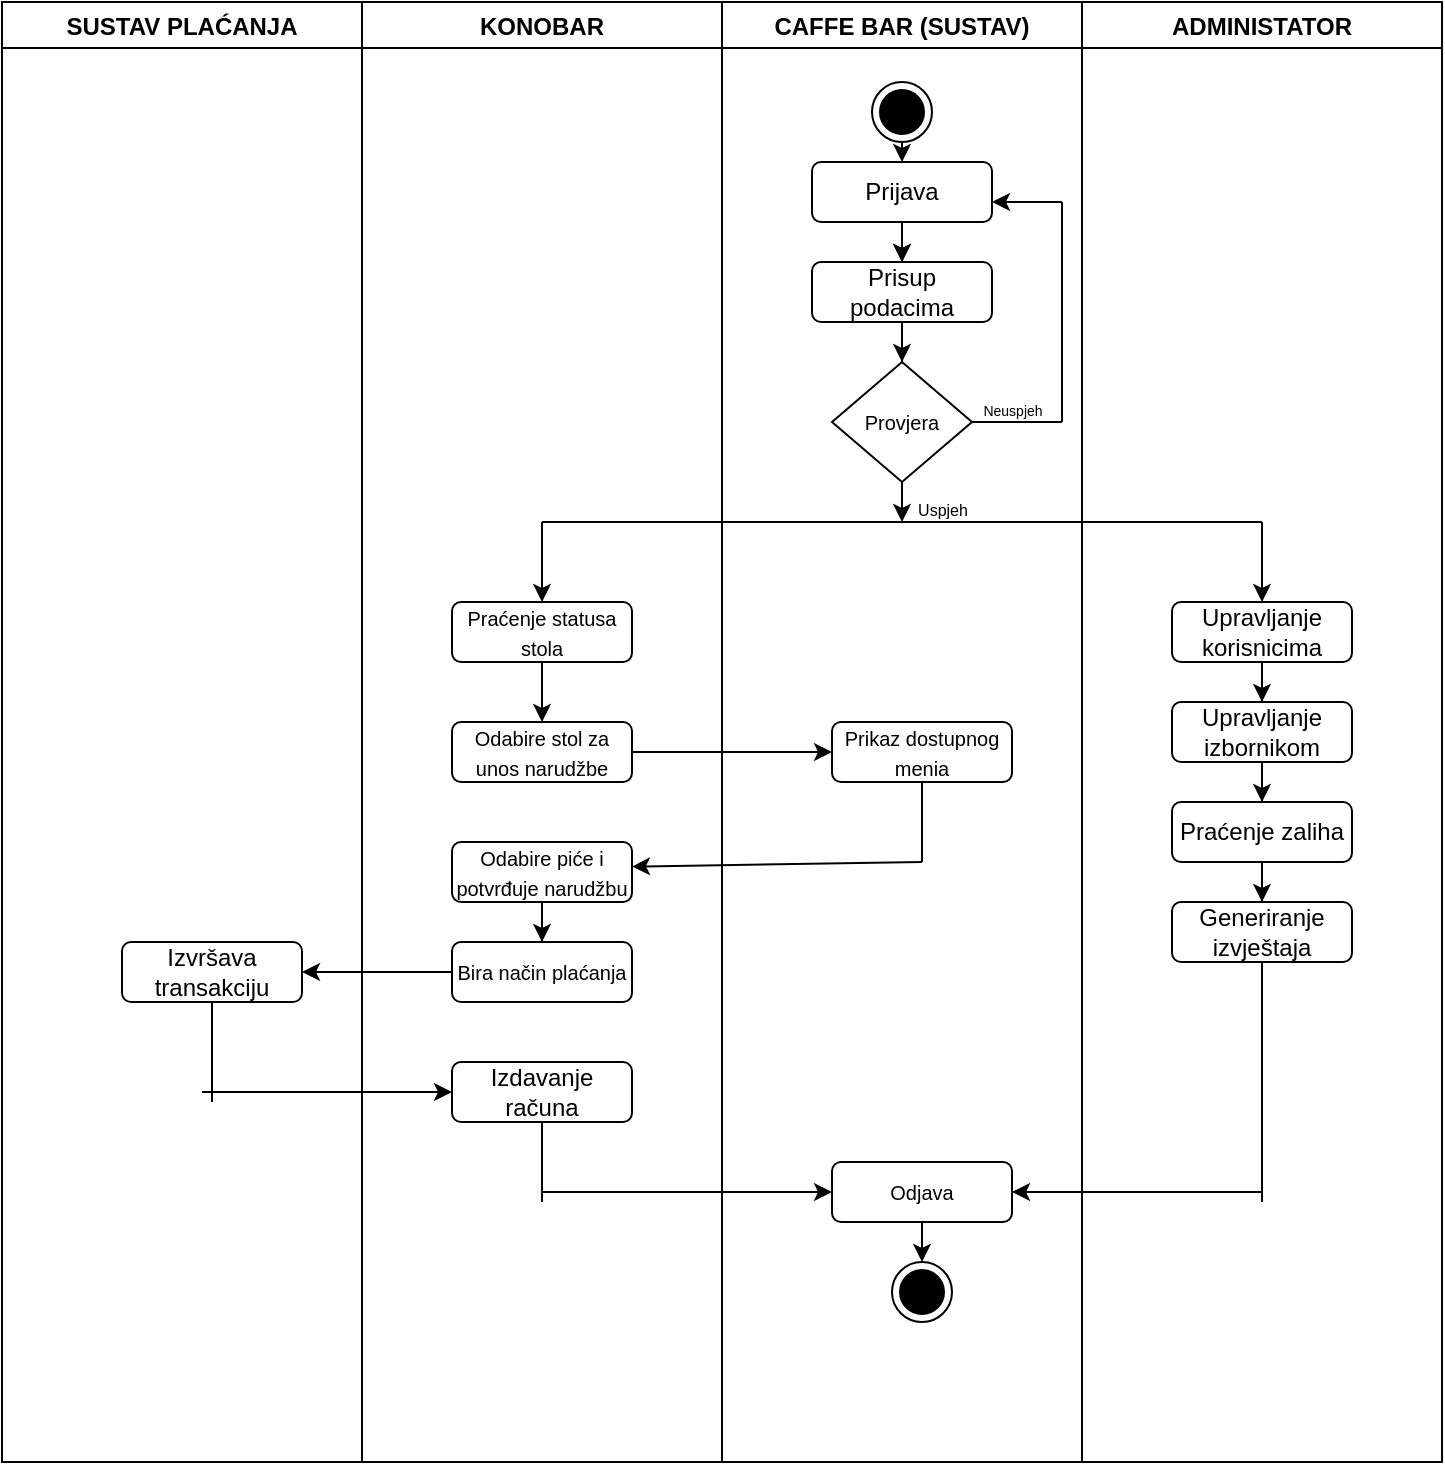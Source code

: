 <mxfile version="24.7.7">
  <diagram name="Page-1" id="__Fm8rCStfu-tuODxvKF">
    <mxGraphModel dx="1500" dy="746" grid="1" gridSize="10" guides="1" tooltips="1" connect="1" arrows="1" fold="1" page="1" pageScale="1" pageWidth="827" pageHeight="1169" math="0" shadow="0">
      <root>
        <mxCell id="0" />
        <mxCell id="1" parent="0" />
        <mxCell id="GnEq7Ew2ZkEFzDZ6z9yR-1" value="SUSTAV PLAĆANJA" style="swimlane;" vertex="1" parent="1">
          <mxGeometry x="90" y="40" width="180" height="730" as="geometry" />
        </mxCell>
        <mxCell id="GnEq7Ew2ZkEFzDZ6z9yR-2" value="KONOBAR" style="swimlane;" vertex="1" parent="1">
          <mxGeometry x="270" y="40" width="180" height="730" as="geometry" />
        </mxCell>
        <mxCell id="GnEq7Ew2ZkEFzDZ6z9yR-33" value="&lt;font size=&quot;1&quot;&gt;Odabire stol za unos narudžbe&lt;/font&gt;" style="rounded=1;whiteSpace=wrap;html=1;" vertex="1" parent="GnEq7Ew2ZkEFzDZ6z9yR-2">
          <mxGeometry x="45" y="360" width="90" height="30" as="geometry" />
        </mxCell>
        <mxCell id="GnEq7Ew2ZkEFzDZ6z9yR-43" value="" style="edgeStyle=orthogonalEdgeStyle;rounded=0;orthogonalLoop=1;jettySize=auto;html=1;" edge="1" parent="GnEq7Ew2ZkEFzDZ6z9yR-2" source="GnEq7Ew2ZkEFzDZ6z9yR-36" target="GnEq7Ew2ZkEFzDZ6z9yR-42">
          <mxGeometry relative="1" as="geometry" />
        </mxCell>
        <mxCell id="GnEq7Ew2ZkEFzDZ6z9yR-36" value="&lt;font size=&quot;1&quot;&gt;Odabire piće i potvrđuje narudžbu&lt;/font&gt;" style="rounded=1;whiteSpace=wrap;html=1;" vertex="1" parent="GnEq7Ew2ZkEFzDZ6z9yR-2">
          <mxGeometry x="45" y="420" width="90" height="30" as="geometry" />
        </mxCell>
        <mxCell id="GnEq7Ew2ZkEFzDZ6z9yR-42" value="&lt;font size=&quot;1&quot;&gt;Bira način plaćanja&lt;/font&gt;" style="rounded=1;whiteSpace=wrap;html=1;" vertex="1" parent="GnEq7Ew2ZkEFzDZ6z9yR-2">
          <mxGeometry x="45" y="470" width="90" height="30" as="geometry" />
        </mxCell>
        <mxCell id="GnEq7Ew2ZkEFzDZ6z9yR-47" value="Izdavanje računa" style="rounded=1;whiteSpace=wrap;html=1;" vertex="1" parent="GnEq7Ew2ZkEFzDZ6z9yR-2">
          <mxGeometry x="45" y="530" width="90" height="30" as="geometry" />
        </mxCell>
        <mxCell id="GnEq7Ew2ZkEFzDZ6z9yR-86" value="" style="endArrow=classic;html=1;rounded=0;entryX=1.025;entryY=0.41;entryDx=0;entryDy=0;entryPerimeter=0;" edge="1" parent="GnEq7Ew2ZkEFzDZ6z9yR-2">
          <mxGeometry width="50" height="50" relative="1" as="geometry">
            <mxPoint x="280" y="430" as="sourcePoint" />
            <mxPoint x="135" y="432.3" as="targetPoint" />
          </mxGeometry>
        </mxCell>
        <mxCell id="GnEq7Ew2ZkEFzDZ6z9yR-88" value="" style="endArrow=classic;html=1;rounded=0;" edge="1" parent="GnEq7Ew2ZkEFzDZ6z9yR-2">
          <mxGeometry width="50" height="50" relative="1" as="geometry">
            <mxPoint x="-80" y="545" as="sourcePoint" />
            <mxPoint x="45" y="545" as="targetPoint" />
          </mxGeometry>
        </mxCell>
        <mxCell id="GnEq7Ew2ZkEFzDZ6z9yR-103" value="" style="endArrow=classic;html=1;rounded=0;entryX=0;entryY=0.5;entryDx=0;entryDy=0;" edge="1" parent="GnEq7Ew2ZkEFzDZ6z9yR-2" target="GnEq7Ew2ZkEFzDZ6z9yR-97">
          <mxGeometry width="50" height="50" relative="1" as="geometry">
            <mxPoint x="90" y="595" as="sourcePoint" />
            <mxPoint x="170" y="570" as="targetPoint" />
          </mxGeometry>
        </mxCell>
        <mxCell id="GnEq7Ew2ZkEFzDZ6z9yR-4" value="CAFFE BAR (SUSTAV)" style="swimlane;" vertex="1" parent="1">
          <mxGeometry x="450" y="40" width="180" height="730" as="geometry" />
        </mxCell>
        <mxCell id="GnEq7Ew2ZkEFzDZ6z9yR-19" value="" style="edgeStyle=orthogonalEdgeStyle;rounded=0;orthogonalLoop=1;jettySize=auto;html=1;" edge="1" parent="GnEq7Ew2ZkEFzDZ6z9yR-4" source="GnEq7Ew2ZkEFzDZ6z9yR-14" target="GnEq7Ew2ZkEFzDZ6z9yR-16">
          <mxGeometry relative="1" as="geometry" />
        </mxCell>
        <mxCell id="GnEq7Ew2ZkEFzDZ6z9yR-9" value="" style="ellipse;html=1;shape=endState;fillColor=strokeColor;" vertex="1" parent="GnEq7Ew2ZkEFzDZ6z9yR-4">
          <mxGeometry x="85" y="630" width="30" height="30" as="geometry" />
        </mxCell>
        <mxCell id="GnEq7Ew2ZkEFzDZ6z9yR-13" value="&lt;span style=&quot;font-size: 10px;&quot;&gt;Provjera&lt;/span&gt;" style="rhombus;whiteSpace=wrap;html=1;" vertex="1" parent="GnEq7Ew2ZkEFzDZ6z9yR-4">
          <mxGeometry x="55" y="180" width="70" height="60" as="geometry" />
        </mxCell>
        <mxCell id="GnEq7Ew2ZkEFzDZ6z9yR-17" value="" style="edgeStyle=orthogonalEdgeStyle;rounded=0;orthogonalLoop=1;jettySize=auto;html=1;" edge="1" parent="GnEq7Ew2ZkEFzDZ6z9yR-4" source="GnEq7Ew2ZkEFzDZ6z9yR-14" target="GnEq7Ew2ZkEFzDZ6z9yR-16">
          <mxGeometry relative="1" as="geometry" />
        </mxCell>
        <mxCell id="GnEq7Ew2ZkEFzDZ6z9yR-18" value="" style="edgeStyle=orthogonalEdgeStyle;rounded=0;orthogonalLoop=1;jettySize=auto;html=1;" edge="1" parent="GnEq7Ew2ZkEFzDZ6z9yR-4" source="GnEq7Ew2ZkEFzDZ6z9yR-16" target="GnEq7Ew2ZkEFzDZ6z9yR-13">
          <mxGeometry relative="1" as="geometry" />
        </mxCell>
        <mxCell id="GnEq7Ew2ZkEFzDZ6z9yR-16" value="Prisup podacima" style="rounded=1;whiteSpace=wrap;html=1;" vertex="1" parent="GnEq7Ew2ZkEFzDZ6z9yR-4">
          <mxGeometry x="45" y="130" width="90" height="30" as="geometry" />
        </mxCell>
        <mxCell id="GnEq7Ew2ZkEFzDZ6z9yR-14" value="Prijava" style="rounded=1;whiteSpace=wrap;html=1;" vertex="1" parent="GnEq7Ew2ZkEFzDZ6z9yR-4">
          <mxGeometry x="45" y="80" width="90" height="30" as="geometry" />
        </mxCell>
        <mxCell id="GnEq7Ew2ZkEFzDZ6z9yR-26" value="&lt;font style=&quot;font-size: 7px;&quot;&gt;Neuspjeh&lt;/font&gt;" style="text;html=1;align=center;verticalAlign=middle;resizable=0;points=[];autosize=1;strokeColor=none;fillColor=none;" vertex="1" parent="GnEq7Ew2ZkEFzDZ6z9yR-4">
          <mxGeometry x="120" y="188" width="50" height="30" as="geometry" />
        </mxCell>
        <mxCell id="GnEq7Ew2ZkEFzDZ6z9yR-29" value="" style="endArrow=classic;html=1;rounded=0;" edge="1" parent="GnEq7Ew2ZkEFzDZ6z9yR-4">
          <mxGeometry width="50" height="50" relative="1" as="geometry">
            <mxPoint x="170" y="100" as="sourcePoint" />
            <mxPoint x="135" y="100" as="targetPoint" />
          </mxGeometry>
        </mxCell>
        <mxCell id="GnEq7Ew2ZkEFzDZ6z9yR-77" value="&lt;font size=&quot;1&quot;&gt;Prikaz dostupnog menia&lt;/font&gt;" style="rounded=1;whiteSpace=wrap;html=1;" vertex="1" parent="GnEq7Ew2ZkEFzDZ6z9yR-4">
          <mxGeometry x="55" y="360" width="90" height="30" as="geometry" />
        </mxCell>
        <mxCell id="GnEq7Ew2ZkEFzDZ6z9yR-97" value="&lt;font size=&quot;1&quot;&gt;Odjava&lt;/font&gt;" style="rounded=1;whiteSpace=wrap;html=1;" vertex="1" parent="GnEq7Ew2ZkEFzDZ6z9yR-4">
          <mxGeometry x="55" y="580" width="90" height="30" as="geometry" />
        </mxCell>
        <mxCell id="GnEq7Ew2ZkEFzDZ6z9yR-105" value="" style="ellipse;html=1;shape=endState;fillColor=strokeColor;" vertex="1" parent="GnEq7Ew2ZkEFzDZ6z9yR-4">
          <mxGeometry x="75" y="40" width="30" height="30" as="geometry" />
        </mxCell>
        <mxCell id="GnEq7Ew2ZkEFzDZ6z9yR-107" value="" style="endArrow=classic;html=1;rounded=0;exitX=0.5;exitY=1;exitDx=0;exitDy=0;entryX=0.5;entryY=0;entryDx=0;entryDy=0;" edge="1" parent="GnEq7Ew2ZkEFzDZ6z9yR-4" source="GnEq7Ew2ZkEFzDZ6z9yR-105" target="GnEq7Ew2ZkEFzDZ6z9yR-14">
          <mxGeometry width="50" height="50" relative="1" as="geometry">
            <mxPoint x="130" y="100" as="sourcePoint" />
            <mxPoint x="180" y="50" as="targetPoint" />
          </mxGeometry>
        </mxCell>
        <mxCell id="GnEq7Ew2ZkEFzDZ6z9yR-108" value="" style="endArrow=classic;html=1;rounded=0;exitX=0.5;exitY=1;exitDx=0;exitDy=0;entryX=0.5;entryY=0;entryDx=0;entryDy=0;" edge="1" parent="GnEq7Ew2ZkEFzDZ6z9yR-4" source="GnEq7Ew2ZkEFzDZ6z9yR-97" target="GnEq7Ew2ZkEFzDZ6z9yR-9">
          <mxGeometry width="50" height="50" relative="1" as="geometry">
            <mxPoint x="110" y="610" as="sourcePoint" />
            <mxPoint x="160" y="560" as="targetPoint" />
          </mxGeometry>
        </mxCell>
        <mxCell id="GnEq7Ew2ZkEFzDZ6z9yR-7" value="ADMINISTATOR" style="swimlane;" vertex="1" parent="1">
          <mxGeometry x="630" y="40" width="180" height="730" as="geometry" />
        </mxCell>
        <mxCell id="GnEq7Ew2ZkEFzDZ6z9yR-72" value="" style="edgeStyle=orthogonalEdgeStyle;rounded=0;orthogonalLoop=1;jettySize=auto;html=1;" edge="1" parent="GnEq7Ew2ZkEFzDZ6z9yR-7" source="GnEq7Ew2ZkEFzDZ6z9yR-69" target="GnEq7Ew2ZkEFzDZ6z9yR-71">
          <mxGeometry relative="1" as="geometry" />
        </mxCell>
        <mxCell id="GnEq7Ew2ZkEFzDZ6z9yR-69" value="Upravljanje korisnicima" style="rounded=1;whiteSpace=wrap;html=1;" vertex="1" parent="GnEq7Ew2ZkEFzDZ6z9yR-7">
          <mxGeometry x="45" y="300" width="90" height="30" as="geometry" />
        </mxCell>
        <mxCell id="GnEq7Ew2ZkEFzDZ6z9yR-74" value="" style="edgeStyle=orthogonalEdgeStyle;rounded=0;orthogonalLoop=1;jettySize=auto;html=1;" edge="1" parent="GnEq7Ew2ZkEFzDZ6z9yR-7" source="GnEq7Ew2ZkEFzDZ6z9yR-71" target="GnEq7Ew2ZkEFzDZ6z9yR-73">
          <mxGeometry relative="1" as="geometry" />
        </mxCell>
        <mxCell id="GnEq7Ew2ZkEFzDZ6z9yR-71" value="Upravljanje izbornikom" style="rounded=1;whiteSpace=wrap;html=1;" vertex="1" parent="GnEq7Ew2ZkEFzDZ6z9yR-7">
          <mxGeometry x="45" y="350" width="90" height="30" as="geometry" />
        </mxCell>
        <mxCell id="GnEq7Ew2ZkEFzDZ6z9yR-80" value="" style="edgeStyle=orthogonalEdgeStyle;rounded=0;orthogonalLoop=1;jettySize=auto;html=1;" edge="1" parent="GnEq7Ew2ZkEFzDZ6z9yR-7" source="GnEq7Ew2ZkEFzDZ6z9yR-73" target="GnEq7Ew2ZkEFzDZ6z9yR-79">
          <mxGeometry relative="1" as="geometry" />
        </mxCell>
        <mxCell id="GnEq7Ew2ZkEFzDZ6z9yR-73" value="Praćenje zaliha" style="rounded=1;whiteSpace=wrap;html=1;" vertex="1" parent="GnEq7Ew2ZkEFzDZ6z9yR-7">
          <mxGeometry x="45" y="400" width="90" height="30" as="geometry" />
        </mxCell>
        <mxCell id="GnEq7Ew2ZkEFzDZ6z9yR-79" value="Generiranje izvještaja" style="rounded=1;whiteSpace=wrap;html=1;" vertex="1" parent="GnEq7Ew2ZkEFzDZ6z9yR-7">
          <mxGeometry x="45" y="450" width="90" height="30" as="geometry" />
        </mxCell>
        <mxCell id="GnEq7Ew2ZkEFzDZ6z9yR-22" value="" style="endArrow=none;html=1;rounded=0;exitX=1;exitY=0.5;exitDx=0;exitDy=0;" edge="1" parent="1" source="GnEq7Ew2ZkEFzDZ6z9yR-13">
          <mxGeometry width="50" height="50" relative="1" as="geometry">
            <mxPoint x="450" y="260" as="sourcePoint" />
            <mxPoint x="620" y="250" as="targetPoint" />
          </mxGeometry>
        </mxCell>
        <mxCell id="GnEq7Ew2ZkEFzDZ6z9yR-23" value="" style="endArrow=none;html=1;rounded=0;" edge="1" parent="1">
          <mxGeometry width="50" height="50" relative="1" as="geometry">
            <mxPoint x="620" y="250" as="sourcePoint" />
            <mxPoint x="620" y="140" as="targetPoint" />
          </mxGeometry>
        </mxCell>
        <mxCell id="GnEq7Ew2ZkEFzDZ6z9yR-30" value="" style="endArrow=classic;html=1;rounded=0;exitX=0.5;exitY=1;exitDx=0;exitDy=0;" edge="1" parent="1" source="GnEq7Ew2ZkEFzDZ6z9yR-13">
          <mxGeometry width="50" height="50" relative="1" as="geometry">
            <mxPoint x="430" y="300" as="sourcePoint" />
            <mxPoint x="540" y="300" as="targetPoint" />
          </mxGeometry>
        </mxCell>
        <mxCell id="GnEq7Ew2ZkEFzDZ6z9yR-31" value="" style="endArrow=none;html=1;rounded=0;" edge="1" parent="1">
          <mxGeometry width="50" height="50" relative="1" as="geometry">
            <mxPoint x="360" y="300" as="sourcePoint" />
            <mxPoint x="720" y="300" as="targetPoint" />
          </mxGeometry>
        </mxCell>
        <mxCell id="GnEq7Ew2ZkEFzDZ6z9yR-32" value="&lt;span style=&quot;font-size: 8px;&quot;&gt;Uspjeh&lt;/span&gt;" style="text;html=1;align=center;verticalAlign=middle;resizable=0;points=[];autosize=1;strokeColor=none;fillColor=none;" vertex="1" parent="1">
          <mxGeometry x="535" y="278" width="50" height="30" as="geometry" />
        </mxCell>
        <mxCell id="GnEq7Ew2ZkEFzDZ6z9yR-35" value="" style="endArrow=classic;html=1;rounded=0;entryX=0.5;entryY=0;entryDx=0;entryDy=0;" edge="1" parent="1" source="GnEq7Ew2ZkEFzDZ6z9yR-91" target="GnEq7Ew2ZkEFzDZ6z9yR-33">
          <mxGeometry width="50" height="50" relative="1" as="geometry">
            <mxPoint x="360" y="300" as="sourcePoint" />
            <mxPoint x="550" y="280" as="targetPoint" />
          </mxGeometry>
        </mxCell>
        <mxCell id="GnEq7Ew2ZkEFzDZ6z9yR-54" value="" style="endArrow=classic;html=1;rounded=0;entryX=1;entryY=0.5;entryDx=0;entryDy=0;exitX=0;exitY=0.5;exitDx=0;exitDy=0;" edge="1" parent="1" source="GnEq7Ew2ZkEFzDZ6z9yR-42" target="GnEq7Ew2ZkEFzDZ6z9yR-44">
          <mxGeometry width="50" height="50" relative="1" as="geometry">
            <mxPoint x="310" y="455" as="sourcePoint" />
            <mxPoint x="430" y="400" as="targetPoint" />
          </mxGeometry>
        </mxCell>
        <mxCell id="GnEq7Ew2ZkEFzDZ6z9yR-70" value="" style="endArrow=classic;html=1;rounded=0;entryX=0.5;entryY=0;entryDx=0;entryDy=0;" edge="1" parent="1" target="GnEq7Ew2ZkEFzDZ6z9yR-69">
          <mxGeometry width="50" height="50" relative="1" as="geometry">
            <mxPoint x="720" y="300" as="sourcePoint" />
            <mxPoint x="590" y="250" as="targetPoint" />
          </mxGeometry>
        </mxCell>
        <mxCell id="GnEq7Ew2ZkEFzDZ6z9yR-84" value="" style="edgeStyle=orthogonalEdgeStyle;rounded=0;orthogonalLoop=1;jettySize=auto;html=1;" edge="1" parent="1" source="GnEq7Ew2ZkEFzDZ6z9yR-33" target="GnEq7Ew2ZkEFzDZ6z9yR-77">
          <mxGeometry relative="1" as="geometry" />
        </mxCell>
        <mxCell id="GnEq7Ew2ZkEFzDZ6z9yR-87" value="" style="endArrow=none;html=1;rounded=0;exitX=0.5;exitY=1;exitDx=0;exitDy=0;" edge="1" parent="1" source="GnEq7Ew2ZkEFzDZ6z9yR-44">
          <mxGeometry width="50" height="50" relative="1" as="geometry">
            <mxPoint x="530" y="460" as="sourcePoint" />
            <mxPoint x="180" y="510" as="targetPoint" />
          </mxGeometry>
        </mxCell>
        <mxCell id="GnEq7Ew2ZkEFzDZ6z9yR-93" value="" style="endArrow=classic;html=1;rounded=0;entryX=0.5;entryY=0;entryDx=0;entryDy=0;" edge="1" parent="1" target="GnEq7Ew2ZkEFzDZ6z9yR-91">
          <mxGeometry width="50" height="50" relative="1" as="geometry">
            <mxPoint x="360" y="300" as="sourcePoint" />
            <mxPoint x="360" y="440" as="targetPoint" />
          </mxGeometry>
        </mxCell>
        <mxCell id="GnEq7Ew2ZkEFzDZ6z9yR-91" value="&lt;font size=&quot;1&quot;&gt;Praćenje statusa stola&lt;/font&gt;" style="rounded=1;whiteSpace=wrap;html=1;" vertex="1" parent="1">
          <mxGeometry x="315" y="340" width="90" height="30" as="geometry" />
        </mxCell>
        <mxCell id="GnEq7Ew2ZkEFzDZ6z9yR-94" value="" style="endArrow=none;html=1;rounded=0;entryX=0.5;entryY=1;entryDx=0;entryDy=0;" edge="1" parent="1" target="GnEq7Ew2ZkEFzDZ6z9yR-77">
          <mxGeometry width="50" height="50" relative="1" as="geometry">
            <mxPoint x="550" y="470" as="sourcePoint" />
            <mxPoint x="520" y="420" as="targetPoint" />
          </mxGeometry>
        </mxCell>
        <mxCell id="GnEq7Ew2ZkEFzDZ6z9yR-44" value="Izvršava transakciju" style="rounded=1;whiteSpace=wrap;html=1;" vertex="1" parent="1">
          <mxGeometry x="150" y="510" width="90" height="30" as="geometry" />
        </mxCell>
        <mxCell id="GnEq7Ew2ZkEFzDZ6z9yR-96" value="" style="endArrow=none;html=1;rounded=0;entryX=0.5;entryY=1;entryDx=0;entryDy=0;" edge="1" parent="1" target="GnEq7Ew2ZkEFzDZ6z9yR-44">
          <mxGeometry width="50" height="50" relative="1" as="geometry">
            <mxPoint x="195" y="590" as="sourcePoint" />
            <mxPoint x="410" y="540" as="targetPoint" />
          </mxGeometry>
        </mxCell>
        <mxCell id="GnEq7Ew2ZkEFzDZ6z9yR-99" value="" style="endArrow=none;html=1;rounded=0;entryX=0.5;entryY=1;entryDx=0;entryDy=0;" edge="1" parent="1" target="GnEq7Ew2ZkEFzDZ6z9yR-79">
          <mxGeometry width="50" height="50" relative="1" as="geometry">
            <mxPoint x="720" y="640" as="sourcePoint" />
            <mxPoint x="550" y="500" as="targetPoint" />
          </mxGeometry>
        </mxCell>
        <mxCell id="GnEq7Ew2ZkEFzDZ6z9yR-102" value="" style="endArrow=classic;html=1;rounded=0;entryX=1;entryY=0.5;entryDx=0;entryDy=0;" edge="1" parent="1" target="GnEq7Ew2ZkEFzDZ6z9yR-97">
          <mxGeometry width="50" height="50" relative="1" as="geometry">
            <mxPoint x="720" y="635" as="sourcePoint" />
            <mxPoint x="690" y="610" as="targetPoint" />
          </mxGeometry>
        </mxCell>
        <mxCell id="GnEq7Ew2ZkEFzDZ6z9yR-104" value="" style="endArrow=none;html=1;rounded=0;entryX=0.5;entryY=1;entryDx=0;entryDy=0;" edge="1" parent="1" target="GnEq7Ew2ZkEFzDZ6z9yR-47">
          <mxGeometry width="50" height="50" relative="1" as="geometry">
            <mxPoint x="360" y="640" as="sourcePoint" />
            <mxPoint x="540" y="570" as="targetPoint" />
          </mxGeometry>
        </mxCell>
      </root>
    </mxGraphModel>
  </diagram>
</mxfile>
